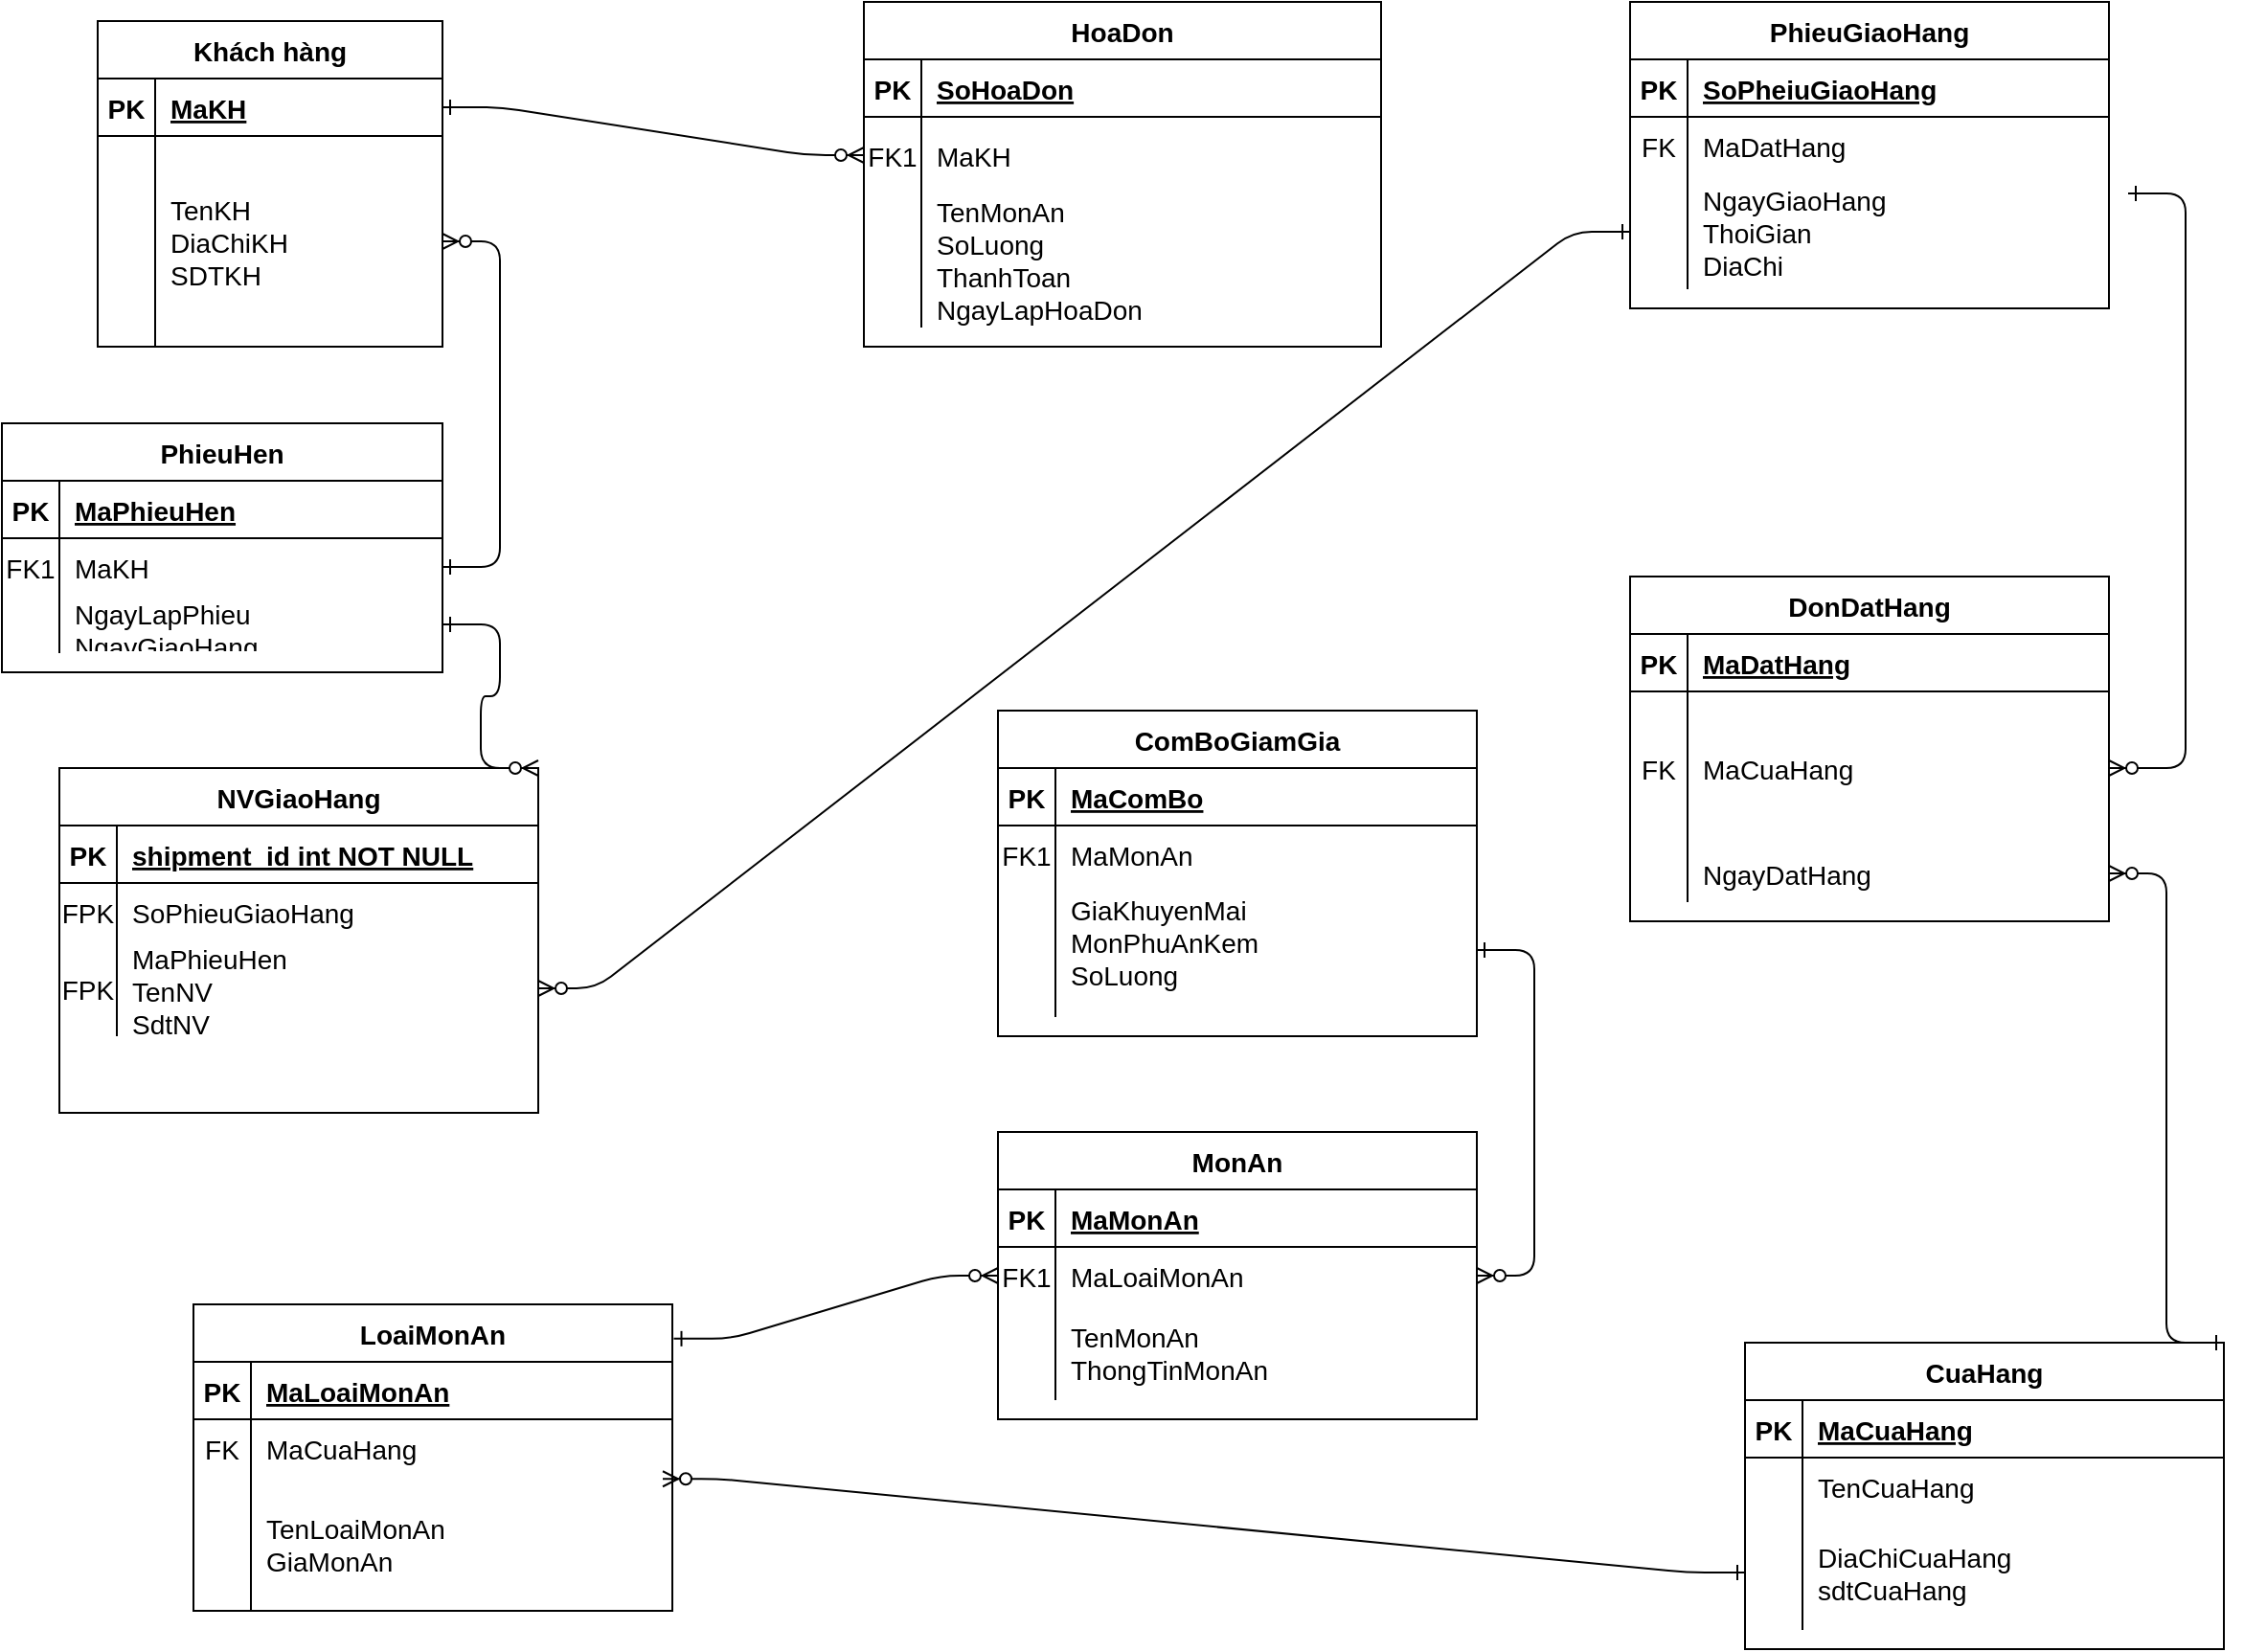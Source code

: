 <mxfile version="13.9.9" type="device"><diagram id="R2lEEEUBdFMjLlhIrx00" name="Page-1"><mxGraphModel dx="2557" dy="2087" grid="1" gridSize="10" guides="1" tooltips="1" connect="1" arrows="1" fold="1" page="1" pageScale="1" pageWidth="850" pageHeight="1100" math="0" shadow="0" extFonts="Permanent Marker^https://fonts.googleapis.com/css?family=Permanent+Marker"><root><mxCell id="0"/><mxCell id="1" parent="0"/><mxCell id="C-vyLk0tnHw3VtMMgP7b-1" value="" style="edgeStyle=entityRelationEdgeStyle;endArrow=ERzeroToMany;startArrow=ERone;endFill=1;startFill=0;fontSize=14;" parent="1" source="C-vyLk0tnHw3VtMMgP7b-24" target="C-vyLk0tnHw3VtMMgP7b-6" edge="1"><mxGeometry width="100" height="100" relative="1" as="geometry"><mxPoint x="340" y="720" as="sourcePoint"/><mxPoint x="440" y="620" as="targetPoint"/></mxGeometry></mxCell><mxCell id="C-vyLk0tnHw3VtMMgP7b-12" value="" style="edgeStyle=entityRelationEdgeStyle;endArrow=ERzeroToMany;startArrow=ERone;endFill=1;startFill=0;fontSize=14;entryX=1;entryY=0.5;entryDx=0;entryDy=0;exitX=1;exitY=0.5;exitDx=0;exitDy=0;" parent="1" source="C-vyLk0tnHw3VtMMgP7b-20" target="t-BfL-UCWtbp8SiLBZXa-65" edge="1"><mxGeometry width="100" height="100" relative="1" as="geometry"><mxPoint x="650" y="305" as="sourcePoint"/><mxPoint x="460" y="205" as="targetPoint"/></mxGeometry></mxCell><mxCell id="C-vyLk0tnHw3VtMMgP7b-2" value="HoaDon" style="shape=table;startSize=30;container=1;collapsible=1;childLayout=tableLayout;fixedRows=1;rowLines=0;fontStyle=1;align=center;resizeLast=1;fontSize=14;" parent="1" vertex="1"><mxGeometry x="330" y="-30" width="270" height="180" as="geometry"/></mxCell><mxCell id="C-vyLk0tnHw3VtMMgP7b-3" value="" style="shape=partialRectangle;collapsible=0;dropTarget=0;pointerEvents=0;fillColor=none;points=[[0,0.5],[1,0.5]];portConstraint=eastwest;top=0;left=0;right=0;bottom=1;fontSize=14;" parent="C-vyLk0tnHw3VtMMgP7b-2" vertex="1"><mxGeometry y="30" width="270" height="30" as="geometry"/></mxCell><mxCell id="C-vyLk0tnHw3VtMMgP7b-4" value="PK" style="shape=partialRectangle;overflow=hidden;connectable=0;fillColor=none;top=0;left=0;bottom=0;right=0;fontStyle=1;fontSize=14;" parent="C-vyLk0tnHw3VtMMgP7b-3" vertex="1"><mxGeometry width="30" height="30" as="geometry"/></mxCell><mxCell id="C-vyLk0tnHw3VtMMgP7b-5" value="SoHoaDon" style="shape=partialRectangle;overflow=hidden;connectable=0;fillColor=none;top=0;left=0;bottom=0;right=0;align=left;spacingLeft=6;fontStyle=5;fontSize=14;" parent="C-vyLk0tnHw3VtMMgP7b-3" vertex="1"><mxGeometry x="30" width="240" height="30" as="geometry"/></mxCell><mxCell id="C-vyLk0tnHw3VtMMgP7b-6" value="" style="shape=partialRectangle;collapsible=0;dropTarget=0;pointerEvents=0;fillColor=none;points=[[0,0.5],[1,0.5]];portConstraint=eastwest;top=0;left=0;right=0;bottom=0;fontSize=14;" parent="C-vyLk0tnHw3VtMMgP7b-2" vertex="1"><mxGeometry y="60" width="270" height="40" as="geometry"/></mxCell><mxCell id="C-vyLk0tnHw3VtMMgP7b-7" value="FK1" style="shape=partialRectangle;overflow=hidden;connectable=0;fillColor=none;top=0;left=0;bottom=0;right=0;fontSize=14;" parent="C-vyLk0tnHw3VtMMgP7b-6" vertex="1"><mxGeometry width="30" height="40" as="geometry"/></mxCell><mxCell id="C-vyLk0tnHw3VtMMgP7b-8" value="MaKH" style="shape=partialRectangle;overflow=hidden;connectable=0;fillColor=none;top=0;left=0;bottom=0;right=0;align=left;spacingLeft=6;fontSize=14;" parent="C-vyLk0tnHw3VtMMgP7b-6" vertex="1"><mxGeometry x="30" width="240" height="40" as="geometry"/></mxCell><mxCell id="C-vyLk0tnHw3VtMMgP7b-9" value="" style="shape=partialRectangle;collapsible=0;dropTarget=0;pointerEvents=0;fillColor=none;points=[[0,0.5],[1,0.5]];portConstraint=eastwest;top=0;left=0;right=0;bottom=0;fontSize=14;" parent="C-vyLk0tnHw3VtMMgP7b-2" vertex="1"><mxGeometry y="100" width="270" height="70" as="geometry"/></mxCell><mxCell id="C-vyLk0tnHw3VtMMgP7b-10" value="" style="shape=partialRectangle;overflow=hidden;connectable=0;fillColor=none;top=0;left=0;bottom=0;right=0;fontSize=14;" parent="C-vyLk0tnHw3VtMMgP7b-9" vertex="1"><mxGeometry width="30" height="70" as="geometry"/></mxCell><mxCell id="C-vyLk0tnHw3VtMMgP7b-11" value="TenMonAn&#10;SoLuong&#10;ThanhToan&#10;NgayLapHoaDon&#10;" style="shape=partialRectangle;overflow=hidden;connectable=0;fillColor=none;top=0;left=0;bottom=0;right=0;align=left;spacingLeft=6;fontSize=14;" parent="C-vyLk0tnHw3VtMMgP7b-9" vertex="1"><mxGeometry x="30" width="240" height="70" as="geometry"/></mxCell><mxCell id="C-vyLk0tnHw3VtMMgP7b-13" value="ComBoGiamGia" style="shape=table;startSize=30;container=1;collapsible=1;childLayout=tableLayout;fixedRows=1;rowLines=0;fontStyle=1;align=center;resizeLast=1;fontSize=14;" parent="1" vertex="1"><mxGeometry x="400" y="340" width="250" height="170" as="geometry"/></mxCell><mxCell id="C-vyLk0tnHw3VtMMgP7b-14" value="" style="shape=partialRectangle;collapsible=0;dropTarget=0;pointerEvents=0;fillColor=none;points=[[0,0.5],[1,0.5]];portConstraint=eastwest;top=0;left=0;right=0;bottom=1;fontSize=14;" parent="C-vyLk0tnHw3VtMMgP7b-13" vertex="1"><mxGeometry y="30" width="250" height="30" as="geometry"/></mxCell><mxCell id="C-vyLk0tnHw3VtMMgP7b-15" value="PK" style="shape=partialRectangle;overflow=hidden;connectable=0;fillColor=none;top=0;left=0;bottom=0;right=0;fontStyle=1;fontSize=14;" parent="C-vyLk0tnHw3VtMMgP7b-14" vertex="1"><mxGeometry width="30" height="30" as="geometry"/></mxCell><mxCell id="C-vyLk0tnHw3VtMMgP7b-16" value="MaComBo" style="shape=partialRectangle;overflow=hidden;connectable=0;fillColor=none;top=0;left=0;bottom=0;right=0;align=left;spacingLeft=6;fontStyle=5;fontSize=14;" parent="C-vyLk0tnHw3VtMMgP7b-14" vertex="1"><mxGeometry x="30" width="220" height="30" as="geometry"/></mxCell><mxCell id="C-vyLk0tnHw3VtMMgP7b-17" value="" style="shape=partialRectangle;collapsible=0;dropTarget=0;pointerEvents=0;fillColor=none;points=[[0,0.5],[1,0.5]];portConstraint=eastwest;top=0;left=0;right=0;bottom=0;fontSize=14;" parent="C-vyLk0tnHw3VtMMgP7b-13" vertex="1"><mxGeometry y="60" width="250" height="30" as="geometry"/></mxCell><mxCell id="C-vyLk0tnHw3VtMMgP7b-18" value="FK1" style="shape=partialRectangle;overflow=hidden;connectable=0;fillColor=none;top=0;left=0;bottom=0;right=0;fontSize=14;" parent="C-vyLk0tnHw3VtMMgP7b-17" vertex="1"><mxGeometry width="30" height="30" as="geometry"/></mxCell><mxCell id="C-vyLk0tnHw3VtMMgP7b-19" value="MaMonAn" style="shape=partialRectangle;overflow=hidden;connectable=0;fillColor=none;top=0;left=0;bottom=0;right=0;align=left;spacingLeft=6;fontSize=14;" parent="C-vyLk0tnHw3VtMMgP7b-17" vertex="1"><mxGeometry x="30" width="220" height="30" as="geometry"/></mxCell><mxCell id="C-vyLk0tnHw3VtMMgP7b-20" value="" style="shape=partialRectangle;collapsible=0;dropTarget=0;pointerEvents=0;fillColor=none;points=[[0,0.5],[1,0.5]];portConstraint=eastwest;top=0;left=0;right=0;bottom=0;fontSize=14;" parent="C-vyLk0tnHw3VtMMgP7b-13" vertex="1"><mxGeometry y="90" width="250" height="70" as="geometry"/></mxCell><mxCell id="C-vyLk0tnHw3VtMMgP7b-21" value="" style="shape=partialRectangle;overflow=hidden;connectable=0;fillColor=none;top=0;left=0;bottom=0;right=0;fontSize=14;" parent="C-vyLk0tnHw3VtMMgP7b-20" vertex="1"><mxGeometry width="30" height="70" as="geometry"/></mxCell><mxCell id="C-vyLk0tnHw3VtMMgP7b-22" value="GiaKhuyenMai&#10;MonPhuAnKem&#10;SoLuong" style="shape=partialRectangle;overflow=hidden;connectable=0;fillColor=none;top=0;left=0;bottom=0;right=0;align=left;spacingLeft=6;fontSize=14;spacingTop=-9;" parent="C-vyLk0tnHw3VtMMgP7b-20" vertex="1"><mxGeometry x="30" width="220" height="70" as="geometry"/></mxCell><mxCell id="C-vyLk0tnHw3VtMMgP7b-23" value="Khách hàng" style="shape=table;startSize=30;container=1;collapsible=1;childLayout=tableLayout;fixedRows=1;rowLines=0;fontStyle=1;align=center;resizeLast=1;fontSize=14;" parent="1" vertex="1"><mxGeometry x="-70" y="-20" width="180" height="170" as="geometry"/></mxCell><mxCell id="C-vyLk0tnHw3VtMMgP7b-24" value="" style="shape=partialRectangle;collapsible=0;dropTarget=0;pointerEvents=0;fillColor=none;points=[[0,0.5],[1,0.5]];portConstraint=eastwest;top=0;left=0;right=0;bottom=1;fontSize=14;" parent="C-vyLk0tnHw3VtMMgP7b-23" vertex="1"><mxGeometry y="30" width="180" height="30" as="geometry"/></mxCell><mxCell id="C-vyLk0tnHw3VtMMgP7b-25" value="PK" style="shape=partialRectangle;overflow=hidden;connectable=0;fillColor=none;top=0;left=0;bottom=0;right=0;fontStyle=1;fontSize=14;" parent="C-vyLk0tnHw3VtMMgP7b-24" vertex="1"><mxGeometry width="30" height="30" as="geometry"/></mxCell><mxCell id="C-vyLk0tnHw3VtMMgP7b-26" value="MaKH" style="shape=partialRectangle;overflow=hidden;connectable=0;fillColor=none;top=0;left=0;bottom=0;right=0;align=left;spacingLeft=6;fontStyle=5;fontSize=14;" parent="C-vyLk0tnHw3VtMMgP7b-24" vertex="1"><mxGeometry x="30" width="150" height="30" as="geometry"/></mxCell><mxCell id="C-vyLk0tnHw3VtMMgP7b-27" value="" style="shape=partialRectangle;collapsible=0;dropTarget=0;pointerEvents=0;fillColor=none;points=[[0,0.5],[1,0.5]];portConstraint=eastwest;top=0;left=0;right=0;bottom=0;fontSize=14;" parent="C-vyLk0tnHw3VtMMgP7b-23" vertex="1"><mxGeometry y="60" width="180" height="110" as="geometry"/></mxCell><mxCell id="C-vyLk0tnHw3VtMMgP7b-28" value="" style="shape=partialRectangle;overflow=hidden;connectable=0;fillColor=none;top=0;left=0;bottom=0;right=0;fontSize=14;" parent="C-vyLk0tnHw3VtMMgP7b-27" vertex="1"><mxGeometry width="30" height="110" as="geometry"/></mxCell><mxCell id="C-vyLk0tnHw3VtMMgP7b-29" value="TenKH&#10;DiaChiKH&#10;SDTKH" style="shape=partialRectangle;overflow=hidden;connectable=0;fillColor=none;top=0;left=0;bottom=0;right=0;align=left;spacingLeft=6;fontSize=14;" parent="C-vyLk0tnHw3VtMMgP7b-27" vertex="1"><mxGeometry x="30" width="150" height="110" as="geometry"/></mxCell><mxCell id="t-BfL-UCWtbp8SiLBZXa-1" value="NVGiaoHang" style="shape=table;startSize=30;container=1;collapsible=1;childLayout=tableLayout;fixedRows=1;rowLines=0;fontStyle=1;align=center;resizeLast=1;fontSize=14;" vertex="1" parent="1"><mxGeometry x="-90" y="370" width="250" height="180" as="geometry"/></mxCell><mxCell id="t-BfL-UCWtbp8SiLBZXa-2" value="" style="shape=partialRectangle;collapsible=0;dropTarget=0;pointerEvents=0;fillColor=none;points=[[0,0.5],[1,0.5]];portConstraint=eastwest;top=0;left=0;right=0;bottom=1;fontSize=14;" vertex="1" parent="t-BfL-UCWtbp8SiLBZXa-1"><mxGeometry y="30" width="250" height="30" as="geometry"/></mxCell><mxCell id="t-BfL-UCWtbp8SiLBZXa-3" value="PK" style="shape=partialRectangle;overflow=hidden;connectable=0;fillColor=none;top=0;left=0;bottom=0;right=0;fontStyle=1;fontSize=14;" vertex="1" parent="t-BfL-UCWtbp8SiLBZXa-2"><mxGeometry width="30" height="30" as="geometry"/></mxCell><mxCell id="t-BfL-UCWtbp8SiLBZXa-4" value="shipment_id int NOT NULL " style="shape=partialRectangle;overflow=hidden;connectable=0;fillColor=none;top=0;left=0;bottom=0;right=0;align=left;spacingLeft=6;fontStyle=5;fontSize=14;" vertex="1" parent="t-BfL-UCWtbp8SiLBZXa-2"><mxGeometry x="30" width="220" height="30" as="geometry"/></mxCell><mxCell id="t-BfL-UCWtbp8SiLBZXa-5" value="" style="shape=partialRectangle;collapsible=0;dropTarget=0;pointerEvents=0;fillColor=none;points=[[0,0.5],[1,0.5]];portConstraint=eastwest;top=0;left=0;right=0;bottom=0;fontSize=14;" vertex="1" parent="t-BfL-UCWtbp8SiLBZXa-1"><mxGeometry y="60" width="250" height="30" as="geometry"/></mxCell><mxCell id="t-BfL-UCWtbp8SiLBZXa-6" value="FPK" style="shape=partialRectangle;overflow=hidden;connectable=0;fillColor=none;top=0;left=0;bottom=0;right=0;fontSize=14;" vertex="1" parent="t-BfL-UCWtbp8SiLBZXa-5"><mxGeometry width="30" height="30" as="geometry"/></mxCell><mxCell id="t-BfL-UCWtbp8SiLBZXa-7" value="SoPhieuGiaoHang" style="shape=partialRectangle;overflow=hidden;connectable=0;fillColor=none;top=0;left=0;bottom=0;right=0;align=left;spacingLeft=6;fontSize=14;" vertex="1" parent="t-BfL-UCWtbp8SiLBZXa-5"><mxGeometry x="30" width="220" height="30" as="geometry"/></mxCell><mxCell id="t-BfL-UCWtbp8SiLBZXa-8" value="" style="shape=partialRectangle;collapsible=0;dropTarget=0;pointerEvents=0;fillColor=none;points=[[0,0.5],[1,0.5]];portConstraint=eastwest;top=0;left=0;right=0;bottom=0;fontSize=14;" vertex="1" parent="t-BfL-UCWtbp8SiLBZXa-1"><mxGeometry y="90" width="250" height="50" as="geometry"/></mxCell><mxCell id="t-BfL-UCWtbp8SiLBZXa-9" value="FPK" style="shape=partialRectangle;overflow=hidden;connectable=0;fillColor=none;top=0;left=0;bottom=0;right=0;fontSize=14;" vertex="1" parent="t-BfL-UCWtbp8SiLBZXa-8"><mxGeometry width="30" height="50" as="geometry"/></mxCell><mxCell id="t-BfL-UCWtbp8SiLBZXa-10" value="MaPhieuHen&#10;TenNV&#10;SdtNV" style="shape=partialRectangle;overflow=hidden;connectable=0;fillColor=none;top=0;left=0;bottom=0;right=0;align=left;spacingLeft=6;fontSize=14;" vertex="1" parent="t-BfL-UCWtbp8SiLBZXa-8"><mxGeometry x="30" width="220" height="50" as="geometry"/></mxCell><mxCell id="t-BfL-UCWtbp8SiLBZXa-11" value="CuaHang" style="shape=table;startSize=30;container=1;collapsible=1;childLayout=tableLayout;fixedRows=1;rowLines=0;fontStyle=1;align=center;resizeLast=1;fontSize=14;" vertex="1" parent="1"><mxGeometry x="790" y="670" width="250" height="160" as="geometry"/></mxCell><mxCell id="t-BfL-UCWtbp8SiLBZXa-12" value="" style="shape=partialRectangle;collapsible=0;dropTarget=0;pointerEvents=0;fillColor=none;points=[[0,0.5],[1,0.5]];portConstraint=eastwest;top=0;left=0;right=0;bottom=1;fontSize=14;" vertex="1" parent="t-BfL-UCWtbp8SiLBZXa-11"><mxGeometry y="30" width="250" height="30" as="geometry"/></mxCell><mxCell id="t-BfL-UCWtbp8SiLBZXa-13" value="PK" style="shape=partialRectangle;overflow=hidden;connectable=0;fillColor=none;top=0;left=0;bottom=0;right=0;fontStyle=1;fontSize=14;" vertex="1" parent="t-BfL-UCWtbp8SiLBZXa-12"><mxGeometry width="30" height="30" as="geometry"/></mxCell><mxCell id="t-BfL-UCWtbp8SiLBZXa-14" value="MaCuaHang" style="shape=partialRectangle;overflow=hidden;connectable=0;fillColor=none;top=0;left=0;bottom=0;right=0;align=left;spacingLeft=6;fontStyle=5;fontSize=14;" vertex="1" parent="t-BfL-UCWtbp8SiLBZXa-12"><mxGeometry x="30" width="220" height="30" as="geometry"/></mxCell><mxCell id="t-BfL-UCWtbp8SiLBZXa-15" value="" style="shape=partialRectangle;collapsible=0;dropTarget=0;pointerEvents=0;fillColor=none;points=[[0,0.5],[1,0.5]];portConstraint=eastwest;top=0;left=0;right=0;bottom=0;fontSize=14;" vertex="1" parent="t-BfL-UCWtbp8SiLBZXa-11"><mxGeometry y="60" width="250" height="30" as="geometry"/></mxCell><mxCell id="t-BfL-UCWtbp8SiLBZXa-16" value="" style="shape=partialRectangle;overflow=hidden;connectable=0;fillColor=none;top=0;left=0;bottom=0;right=0;fontSize=14;" vertex="1" parent="t-BfL-UCWtbp8SiLBZXa-15"><mxGeometry width="30" height="30" as="geometry"/></mxCell><mxCell id="t-BfL-UCWtbp8SiLBZXa-17" value="TenCuaHang" style="shape=partialRectangle;overflow=hidden;connectable=0;fillColor=none;top=0;left=0;bottom=0;right=0;align=left;spacingLeft=6;fontSize=14;" vertex="1" parent="t-BfL-UCWtbp8SiLBZXa-15"><mxGeometry x="30" width="220" height="30" as="geometry"/></mxCell><mxCell id="t-BfL-UCWtbp8SiLBZXa-18" value="" style="shape=partialRectangle;collapsible=0;dropTarget=0;pointerEvents=0;fillColor=none;points=[[0,0.5],[1,0.5]];portConstraint=eastwest;top=0;left=0;right=0;bottom=0;fontSize=14;" vertex="1" parent="t-BfL-UCWtbp8SiLBZXa-11"><mxGeometry y="90" width="250" height="60" as="geometry"/></mxCell><mxCell id="t-BfL-UCWtbp8SiLBZXa-19" value="" style="shape=partialRectangle;overflow=hidden;connectable=0;fillColor=none;top=0;left=0;bottom=0;right=0;fontSize=14;" vertex="1" parent="t-BfL-UCWtbp8SiLBZXa-18"><mxGeometry width="30" height="60" as="geometry"/></mxCell><mxCell id="t-BfL-UCWtbp8SiLBZXa-20" value="DiaChiCuaHang&#10;sdtCuaHang" style="shape=partialRectangle;overflow=hidden;connectable=0;fillColor=none;top=0;left=0;bottom=0;right=0;align=left;spacingLeft=6;fontSize=14;" vertex="1" parent="t-BfL-UCWtbp8SiLBZXa-18"><mxGeometry x="30" width="220" height="60" as="geometry"/></mxCell><mxCell id="t-BfL-UCWtbp8SiLBZXa-41" value="DonDatHang" style="shape=table;startSize=30;container=1;collapsible=1;childLayout=tableLayout;fixedRows=1;rowLines=0;fontStyle=1;align=center;resizeLast=1;fontSize=14;" vertex="1" parent="1"><mxGeometry x="730" y="270" width="250" height="180.0" as="geometry"/></mxCell><mxCell id="t-BfL-UCWtbp8SiLBZXa-42" value="" style="shape=partialRectangle;collapsible=0;dropTarget=0;pointerEvents=0;fillColor=none;points=[[0,0.5],[1,0.5]];portConstraint=eastwest;top=0;left=0;right=0;bottom=1;fontSize=14;" vertex="1" parent="t-BfL-UCWtbp8SiLBZXa-41"><mxGeometry y="30" width="250" height="30" as="geometry"/></mxCell><mxCell id="t-BfL-UCWtbp8SiLBZXa-43" value="PK" style="shape=partialRectangle;overflow=hidden;connectable=0;fillColor=none;top=0;left=0;bottom=0;right=0;fontStyle=1;fontSize=14;" vertex="1" parent="t-BfL-UCWtbp8SiLBZXa-42"><mxGeometry width="30" height="30" as="geometry"/></mxCell><mxCell id="t-BfL-UCWtbp8SiLBZXa-44" value="MaDatHang" style="shape=partialRectangle;overflow=hidden;connectable=0;fillColor=none;top=0;left=0;bottom=0;right=0;align=left;spacingLeft=6;fontStyle=5;fontSize=14;" vertex="1" parent="t-BfL-UCWtbp8SiLBZXa-42"><mxGeometry x="30" width="220" height="30" as="geometry"/></mxCell><mxCell id="t-BfL-UCWtbp8SiLBZXa-45" value="" style="shape=partialRectangle;collapsible=0;dropTarget=0;pointerEvents=0;fillColor=none;points=[[0,0.5],[1,0.5]];portConstraint=eastwest;top=0;left=0;right=0;bottom=0;fontSize=14;" vertex="1" parent="t-BfL-UCWtbp8SiLBZXa-41"><mxGeometry y="60" width="250" height="80" as="geometry"/></mxCell><mxCell id="t-BfL-UCWtbp8SiLBZXa-46" value="FK" style="shape=partialRectangle;overflow=hidden;connectable=0;fillColor=none;top=0;left=0;bottom=0;right=0;fontSize=14;" vertex="1" parent="t-BfL-UCWtbp8SiLBZXa-45"><mxGeometry width="30" height="80" as="geometry"/></mxCell><mxCell id="t-BfL-UCWtbp8SiLBZXa-47" value="MaCuaHang" style="shape=partialRectangle;overflow=hidden;connectable=0;fillColor=none;top=0;left=0;bottom=0;right=0;align=left;spacingLeft=6;fontSize=14;" vertex="1" parent="t-BfL-UCWtbp8SiLBZXa-45"><mxGeometry x="30" width="220" height="80" as="geometry"/></mxCell><mxCell id="t-BfL-UCWtbp8SiLBZXa-48" value="" style="shape=partialRectangle;collapsible=0;dropTarget=0;pointerEvents=0;fillColor=none;points=[[0,0.5],[1,0.5]];portConstraint=eastwest;top=0;left=0;right=0;bottom=0;fontSize=14;" vertex="1" parent="t-BfL-UCWtbp8SiLBZXa-41"><mxGeometry y="140" width="250" height="30" as="geometry"/></mxCell><mxCell id="t-BfL-UCWtbp8SiLBZXa-49" value="" style="shape=partialRectangle;overflow=hidden;connectable=0;fillColor=none;top=0;left=0;bottom=0;right=0;fontSize=14;" vertex="1" parent="t-BfL-UCWtbp8SiLBZXa-48"><mxGeometry width="30" height="30" as="geometry"/></mxCell><mxCell id="t-BfL-UCWtbp8SiLBZXa-50" value="NgayDatHang" style="shape=partialRectangle;overflow=hidden;connectable=0;fillColor=none;top=0;left=0;bottom=0;right=0;align=left;spacingLeft=6;fontSize=14;" vertex="1" parent="t-BfL-UCWtbp8SiLBZXa-48"><mxGeometry x="30" width="220" height="30" as="geometry"/></mxCell><mxCell id="t-BfL-UCWtbp8SiLBZXa-61" value="MonAn" style="shape=table;startSize=30;container=1;collapsible=1;childLayout=tableLayout;fixedRows=1;rowLines=0;fontStyle=1;align=center;resizeLast=1;fontSize=14;" vertex="1" parent="1"><mxGeometry x="400" y="560" width="250" height="150" as="geometry"/></mxCell><mxCell id="t-BfL-UCWtbp8SiLBZXa-62" value="" style="shape=partialRectangle;collapsible=0;dropTarget=0;pointerEvents=0;fillColor=none;points=[[0,0.5],[1,0.5]];portConstraint=eastwest;top=0;left=0;right=0;bottom=1;fontSize=14;" vertex="1" parent="t-BfL-UCWtbp8SiLBZXa-61"><mxGeometry y="30" width="250" height="30" as="geometry"/></mxCell><mxCell id="t-BfL-UCWtbp8SiLBZXa-63" value="PK" style="shape=partialRectangle;overflow=hidden;connectable=0;fillColor=none;top=0;left=0;bottom=0;right=0;fontStyle=1;fontSize=14;" vertex="1" parent="t-BfL-UCWtbp8SiLBZXa-62"><mxGeometry width="30" height="30" as="geometry"/></mxCell><mxCell id="t-BfL-UCWtbp8SiLBZXa-64" value="MaMonAn" style="shape=partialRectangle;overflow=hidden;connectable=0;fillColor=none;top=0;left=0;bottom=0;right=0;align=left;spacingLeft=6;fontStyle=5;fontSize=14;" vertex="1" parent="t-BfL-UCWtbp8SiLBZXa-62"><mxGeometry x="30" width="220" height="30" as="geometry"/></mxCell><mxCell id="t-BfL-UCWtbp8SiLBZXa-65" value="" style="shape=partialRectangle;collapsible=0;dropTarget=0;pointerEvents=0;fillColor=none;points=[[0,0.5],[1,0.5]];portConstraint=eastwest;top=0;left=0;right=0;bottom=0;fontSize=14;" vertex="1" parent="t-BfL-UCWtbp8SiLBZXa-61"><mxGeometry y="60" width="250" height="30" as="geometry"/></mxCell><mxCell id="t-BfL-UCWtbp8SiLBZXa-66" value="FK1" style="shape=partialRectangle;overflow=hidden;connectable=0;fillColor=none;top=0;left=0;bottom=0;right=0;fontSize=14;" vertex="1" parent="t-BfL-UCWtbp8SiLBZXa-65"><mxGeometry width="30" height="30" as="geometry"/></mxCell><mxCell id="t-BfL-UCWtbp8SiLBZXa-67" value="MaLoaiMonAn" style="shape=partialRectangle;overflow=hidden;connectable=0;fillColor=none;top=0;left=0;bottom=0;right=0;align=left;spacingLeft=6;fontSize=14;" vertex="1" parent="t-BfL-UCWtbp8SiLBZXa-65"><mxGeometry x="30" width="220" height="30" as="geometry"/></mxCell><mxCell id="t-BfL-UCWtbp8SiLBZXa-68" value="" style="shape=partialRectangle;collapsible=0;dropTarget=0;pointerEvents=0;fillColor=none;points=[[0,0.5],[1,0.5]];portConstraint=eastwest;top=0;left=0;right=0;bottom=0;fontSize=14;" vertex="1" parent="t-BfL-UCWtbp8SiLBZXa-61"><mxGeometry y="90" width="250" height="50" as="geometry"/></mxCell><mxCell id="t-BfL-UCWtbp8SiLBZXa-69" value="" style="shape=partialRectangle;overflow=hidden;connectable=0;fillColor=none;top=0;left=0;bottom=0;right=0;fontSize=14;" vertex="1" parent="t-BfL-UCWtbp8SiLBZXa-68"><mxGeometry width="30" height="50" as="geometry"/></mxCell><mxCell id="t-BfL-UCWtbp8SiLBZXa-70" value="TenMonAn&#10;ThongTinMonAn" style="shape=partialRectangle;overflow=hidden;connectable=0;fillColor=none;top=0;left=0;bottom=0;right=0;align=left;spacingLeft=6;fontSize=14;" vertex="1" parent="t-BfL-UCWtbp8SiLBZXa-68"><mxGeometry x="30" width="220" height="50" as="geometry"/></mxCell><mxCell id="t-BfL-UCWtbp8SiLBZXa-71" value="PhieuGiaoHang" style="shape=table;startSize=30;container=1;collapsible=1;childLayout=tableLayout;fixedRows=1;rowLines=0;fontStyle=1;align=center;resizeLast=1;fontSize=14;" vertex="1" parent="1"><mxGeometry x="730" y="-30" width="250" height="160" as="geometry"/></mxCell><mxCell id="t-BfL-UCWtbp8SiLBZXa-72" value="" style="shape=partialRectangle;collapsible=0;dropTarget=0;pointerEvents=0;fillColor=none;points=[[0,0.5],[1,0.5]];portConstraint=eastwest;top=0;left=0;right=0;bottom=1;fontSize=14;" vertex="1" parent="t-BfL-UCWtbp8SiLBZXa-71"><mxGeometry y="30" width="250" height="30" as="geometry"/></mxCell><mxCell id="t-BfL-UCWtbp8SiLBZXa-73" value="PK" style="shape=partialRectangle;overflow=hidden;connectable=0;fillColor=none;top=0;left=0;bottom=0;right=0;fontStyle=1;fontSize=14;" vertex="1" parent="t-BfL-UCWtbp8SiLBZXa-72"><mxGeometry width="30" height="30" as="geometry"/></mxCell><mxCell id="t-BfL-UCWtbp8SiLBZXa-74" value="SoPheiuGiaoHang" style="shape=partialRectangle;overflow=hidden;connectable=0;fillColor=none;top=0;left=0;bottom=0;right=0;align=left;spacingLeft=6;fontStyle=5;fontSize=14;" vertex="1" parent="t-BfL-UCWtbp8SiLBZXa-72"><mxGeometry x="30" width="220" height="30" as="geometry"/></mxCell><mxCell id="t-BfL-UCWtbp8SiLBZXa-75" value="" style="shape=partialRectangle;collapsible=0;dropTarget=0;pointerEvents=0;fillColor=none;points=[[0,0.5],[1,0.5]];portConstraint=eastwest;top=0;left=0;right=0;bottom=0;fontSize=14;" vertex="1" parent="t-BfL-UCWtbp8SiLBZXa-71"><mxGeometry y="60" width="250" height="30" as="geometry"/></mxCell><mxCell id="t-BfL-UCWtbp8SiLBZXa-76" value="FK" style="shape=partialRectangle;overflow=hidden;connectable=0;fillColor=none;top=0;left=0;bottom=0;right=0;fontSize=14;" vertex="1" parent="t-BfL-UCWtbp8SiLBZXa-75"><mxGeometry width="30" height="30" as="geometry"/></mxCell><mxCell id="t-BfL-UCWtbp8SiLBZXa-77" value="MaDatHang" style="shape=partialRectangle;overflow=hidden;connectable=0;fillColor=none;top=0;left=0;bottom=0;right=0;align=left;spacingLeft=6;fontSize=14;" vertex="1" parent="t-BfL-UCWtbp8SiLBZXa-75"><mxGeometry x="30" width="220" height="30" as="geometry"/></mxCell><mxCell id="t-BfL-UCWtbp8SiLBZXa-78" value="" style="shape=partialRectangle;collapsible=0;dropTarget=0;pointerEvents=0;fillColor=none;points=[[0,0.5],[1,0.5]];portConstraint=eastwest;top=0;left=0;right=0;bottom=0;fontSize=14;" vertex="1" parent="t-BfL-UCWtbp8SiLBZXa-71"><mxGeometry y="90" width="250" height="60" as="geometry"/></mxCell><mxCell id="t-BfL-UCWtbp8SiLBZXa-79" value="" style="shape=partialRectangle;overflow=hidden;connectable=0;fillColor=none;top=0;left=0;bottom=0;right=0;fontSize=14;" vertex="1" parent="t-BfL-UCWtbp8SiLBZXa-78"><mxGeometry width="30" height="60" as="geometry"/></mxCell><mxCell id="t-BfL-UCWtbp8SiLBZXa-80" value="NgayGiaoHang&#10;ThoiGian&#10;DiaChi" style="shape=partialRectangle;overflow=hidden;connectable=0;fillColor=none;top=0;left=0;bottom=0;right=0;align=left;spacingLeft=6;fontSize=14;" vertex="1" parent="t-BfL-UCWtbp8SiLBZXa-78"><mxGeometry x="30" width="220" height="60" as="geometry"/></mxCell><mxCell id="t-BfL-UCWtbp8SiLBZXa-81" value="PhieuHen" style="shape=table;startSize=30;container=1;collapsible=1;childLayout=tableLayout;fixedRows=1;rowLines=0;fontStyle=1;align=center;resizeLast=1;fontSize=14;" vertex="1" parent="1"><mxGeometry x="-120" y="190" width="230" height="130" as="geometry"/></mxCell><mxCell id="t-BfL-UCWtbp8SiLBZXa-82" value="" style="shape=partialRectangle;collapsible=0;dropTarget=0;pointerEvents=0;fillColor=none;points=[[0,0.5],[1,0.5]];portConstraint=eastwest;top=0;left=0;right=0;bottom=1;fontSize=14;" vertex="1" parent="t-BfL-UCWtbp8SiLBZXa-81"><mxGeometry y="30" width="230" height="30" as="geometry"/></mxCell><mxCell id="t-BfL-UCWtbp8SiLBZXa-83" value="PK" style="shape=partialRectangle;overflow=hidden;connectable=0;fillColor=none;top=0;left=0;bottom=0;right=0;fontStyle=1;fontSize=14;" vertex="1" parent="t-BfL-UCWtbp8SiLBZXa-82"><mxGeometry width="30" height="30" as="geometry"/></mxCell><mxCell id="t-BfL-UCWtbp8SiLBZXa-84" value="MaPhieuHen" style="shape=partialRectangle;overflow=hidden;connectable=0;fillColor=none;top=0;left=0;bottom=0;right=0;align=left;spacingLeft=6;fontStyle=5;fontSize=14;" vertex="1" parent="t-BfL-UCWtbp8SiLBZXa-82"><mxGeometry x="30" width="200" height="30" as="geometry"/></mxCell><mxCell id="t-BfL-UCWtbp8SiLBZXa-85" value="" style="shape=partialRectangle;collapsible=0;dropTarget=0;pointerEvents=0;fillColor=none;points=[[0,0.5],[1,0.5]];portConstraint=eastwest;top=0;left=0;right=0;bottom=0;fontSize=14;" vertex="1" parent="t-BfL-UCWtbp8SiLBZXa-81"><mxGeometry y="60" width="230" height="30" as="geometry"/></mxCell><mxCell id="t-BfL-UCWtbp8SiLBZXa-86" value="FK1" style="shape=partialRectangle;overflow=hidden;connectable=0;fillColor=none;top=0;left=0;bottom=0;right=0;fontSize=14;" vertex="1" parent="t-BfL-UCWtbp8SiLBZXa-85"><mxGeometry width="30" height="30" as="geometry"/></mxCell><mxCell id="t-BfL-UCWtbp8SiLBZXa-87" value="MaKH" style="shape=partialRectangle;overflow=hidden;connectable=0;fillColor=none;top=0;left=0;bottom=0;right=0;align=left;spacingLeft=6;fontSize=14;" vertex="1" parent="t-BfL-UCWtbp8SiLBZXa-85"><mxGeometry x="30" width="200" height="30" as="geometry"/></mxCell><mxCell id="t-BfL-UCWtbp8SiLBZXa-88" value="" style="shape=partialRectangle;collapsible=0;dropTarget=0;pointerEvents=0;fillColor=none;points=[[0,0.5],[1,0.5]];portConstraint=eastwest;top=0;left=0;right=0;bottom=0;fontSize=14;" vertex="1" parent="t-BfL-UCWtbp8SiLBZXa-81"><mxGeometry y="90" width="230" height="30" as="geometry"/></mxCell><mxCell id="t-BfL-UCWtbp8SiLBZXa-89" value="" style="shape=partialRectangle;overflow=hidden;connectable=0;fillColor=none;top=0;left=0;bottom=0;right=0;fontSize=14;" vertex="1" parent="t-BfL-UCWtbp8SiLBZXa-88"><mxGeometry width="30" height="30" as="geometry"/></mxCell><mxCell id="t-BfL-UCWtbp8SiLBZXa-90" value="NgayLapPhieu&#10;NgayGiaoHang" style="shape=partialRectangle;overflow=hidden;connectable=0;fillColor=none;top=0;left=0;bottom=0;right=0;align=left;spacingLeft=6;fontSize=14;" vertex="1" parent="t-BfL-UCWtbp8SiLBZXa-88"><mxGeometry x="30" width="200" height="30" as="geometry"/></mxCell><mxCell id="t-BfL-UCWtbp8SiLBZXa-91" value="LoaiMonAn" style="shape=table;startSize=30;container=1;collapsible=1;childLayout=tableLayout;fixedRows=1;rowLines=0;fontStyle=1;align=center;resizeLast=1;fontSize=14;" vertex="1" parent="1"><mxGeometry x="-20" y="650" width="250" height="160" as="geometry"/></mxCell><mxCell id="t-BfL-UCWtbp8SiLBZXa-92" value="" style="shape=partialRectangle;collapsible=0;dropTarget=0;pointerEvents=0;fillColor=none;points=[[0,0.5],[1,0.5]];portConstraint=eastwest;top=0;left=0;right=0;bottom=1;fontSize=14;" vertex="1" parent="t-BfL-UCWtbp8SiLBZXa-91"><mxGeometry y="30" width="250" height="30" as="geometry"/></mxCell><mxCell id="t-BfL-UCWtbp8SiLBZXa-93" value="PK" style="shape=partialRectangle;overflow=hidden;connectable=0;fillColor=none;top=0;left=0;bottom=0;right=0;fontStyle=1;fontSize=14;" vertex="1" parent="t-BfL-UCWtbp8SiLBZXa-92"><mxGeometry width="30" height="30" as="geometry"/></mxCell><mxCell id="t-BfL-UCWtbp8SiLBZXa-94" value="MaLoaiMonAn" style="shape=partialRectangle;overflow=hidden;connectable=0;fillColor=none;top=0;left=0;bottom=0;right=0;align=left;spacingLeft=6;fontStyle=5;fontSize=14;" vertex="1" parent="t-BfL-UCWtbp8SiLBZXa-92"><mxGeometry x="30" width="220" height="30" as="geometry"/></mxCell><mxCell id="t-BfL-UCWtbp8SiLBZXa-95" value="" style="shape=partialRectangle;collapsible=0;dropTarget=0;pointerEvents=0;fillColor=none;points=[[0,0.5],[1,0.5]];portConstraint=eastwest;top=0;left=0;right=0;bottom=0;fontSize=14;" vertex="1" parent="t-BfL-UCWtbp8SiLBZXa-91"><mxGeometry y="60" width="250" height="30" as="geometry"/></mxCell><mxCell id="t-BfL-UCWtbp8SiLBZXa-96" value="FK" style="shape=partialRectangle;overflow=hidden;connectable=0;fillColor=none;top=0;left=0;bottom=0;right=0;fontSize=14;" vertex="1" parent="t-BfL-UCWtbp8SiLBZXa-95"><mxGeometry width="30" height="30" as="geometry"/></mxCell><mxCell id="t-BfL-UCWtbp8SiLBZXa-97" value="MaCuaHang" style="shape=partialRectangle;overflow=hidden;connectable=0;fillColor=none;top=0;left=0;bottom=0;right=0;align=left;spacingLeft=6;fontSize=14;" vertex="1" parent="t-BfL-UCWtbp8SiLBZXa-95"><mxGeometry x="30" width="220" height="30" as="geometry"/></mxCell><mxCell id="t-BfL-UCWtbp8SiLBZXa-98" value="" style="shape=partialRectangle;collapsible=0;dropTarget=0;pointerEvents=0;fillColor=none;points=[[0,0.5],[1,0.5]];portConstraint=eastwest;top=0;left=0;right=0;bottom=0;fontSize=14;" vertex="1" parent="t-BfL-UCWtbp8SiLBZXa-91"><mxGeometry y="90" width="250" height="70" as="geometry"/></mxCell><mxCell id="t-BfL-UCWtbp8SiLBZXa-99" value="" style="shape=partialRectangle;overflow=hidden;connectable=0;fillColor=none;top=0;left=0;bottom=0;right=0;fontSize=14;" vertex="1" parent="t-BfL-UCWtbp8SiLBZXa-98"><mxGeometry width="30" height="70" as="geometry"/></mxCell><mxCell id="t-BfL-UCWtbp8SiLBZXa-100" value="TenLoaiMonAn&#10;GiaMonAn" style="shape=partialRectangle;overflow=hidden;connectable=0;fillColor=none;top=0;left=0;bottom=0;right=0;align=left;spacingLeft=6;fontSize=14;" vertex="1" parent="t-BfL-UCWtbp8SiLBZXa-98"><mxGeometry x="30" width="220" height="70" as="geometry"/></mxCell><mxCell id="t-BfL-UCWtbp8SiLBZXa-102" value="" style="edgeStyle=entityRelationEdgeStyle;endArrow=ERzeroToMany;startArrow=ERone;endFill=1;startFill=0;fontSize=14;exitX=1;exitY=0.5;exitDx=0;exitDy=0;" edge="1" parent="1" source="t-BfL-UCWtbp8SiLBZXa-85" target="C-vyLk0tnHw3VtMMgP7b-27"><mxGeometry width="100" height="100" relative="1" as="geometry"><mxPoint x="140" y="250.0" as="sourcePoint"/><mxPoint x="270" y="190" as="targetPoint"/></mxGeometry></mxCell><mxCell id="t-BfL-UCWtbp8SiLBZXa-104" value="" style="edgeStyle=entityRelationEdgeStyle;endArrow=ERzeroToMany;startArrow=ERone;endFill=1;startFill=0;fontSize=14;entryX=0;entryY=0.5;entryDx=0;entryDy=0;exitX=1.003;exitY=0.112;exitDx=0;exitDy=0;exitPerimeter=0;" edge="1" parent="1" source="t-BfL-UCWtbp8SiLBZXa-91" target="t-BfL-UCWtbp8SiLBZXa-65"><mxGeometry width="100" height="100" relative="1" as="geometry"><mxPoint x="370" y="665.0" as="sourcePoint"/><mxPoint x="590" y="690.0" as="targetPoint"/></mxGeometry></mxCell><mxCell id="t-BfL-UCWtbp8SiLBZXa-105" value="" style="edgeStyle=entityRelationEdgeStyle;endArrow=ERzeroToMany;startArrow=ERone;endFill=1;startFill=0;fontSize=14;entryX=0.98;entryY=0.016;entryDx=0;entryDy=0;entryPerimeter=0;exitX=0;exitY=0.5;exitDx=0;exitDy=0;" edge="1" parent="1" source="t-BfL-UCWtbp8SiLBZXa-18" target="t-BfL-UCWtbp8SiLBZXa-98"><mxGeometry width="100" height="100" relative="1" as="geometry"><mxPoint x="560" y="690.0" as="sourcePoint"/><mxPoint x="780" y="715.0" as="targetPoint"/></mxGeometry></mxCell><mxCell id="t-BfL-UCWtbp8SiLBZXa-106" value="" style="edgeStyle=entityRelationEdgeStyle;endArrow=ERzeroToMany;startArrow=ERone;endFill=1;startFill=0;fontSize=14;entryX=1;entryY=0.5;entryDx=0;entryDy=0;exitX=1;exitY=0;exitDx=0;exitDy=0;" edge="1" parent="1" source="t-BfL-UCWtbp8SiLBZXa-11" target="t-BfL-UCWtbp8SiLBZXa-48"><mxGeometry width="100" height="100" relative="1" as="geometry"><mxPoint x="1050" y="610" as="sourcePoint"/><mxPoint x="940" y="480" as="targetPoint"/></mxGeometry></mxCell><mxCell id="t-BfL-UCWtbp8SiLBZXa-107" value="" style="edgeStyle=entityRelationEdgeStyle;endArrow=ERzeroToMany;startArrow=ERone;endFill=1;startFill=0;fontSize=14;entryX=1;entryY=0.5;entryDx=0;entryDy=0;" edge="1" parent="1" target="t-BfL-UCWtbp8SiLBZXa-45"><mxGeometry width="100" height="100" relative="1" as="geometry"><mxPoint x="990" y="70" as="sourcePoint"/><mxPoint x="950" y="175.0" as="targetPoint"/></mxGeometry></mxCell><mxCell id="t-BfL-UCWtbp8SiLBZXa-108" value="" style="edgeStyle=entityRelationEdgeStyle;endArrow=ERzeroToMany;startArrow=ERone;endFill=1;startFill=0;fontSize=14;entryX=1;entryY=0.5;entryDx=0;entryDy=0;exitX=0;exitY=0.5;exitDx=0;exitDy=0;" edge="1" parent="1" source="t-BfL-UCWtbp8SiLBZXa-78" target="t-BfL-UCWtbp8SiLBZXa-8"><mxGeometry width="100" height="100" relative="1" as="geometry"><mxPoint x="140" y="270.0" as="sourcePoint"/><mxPoint x="360" y="295.0" as="targetPoint"/></mxGeometry></mxCell><mxCell id="t-BfL-UCWtbp8SiLBZXa-109" value="" style="edgeStyle=entityRelationEdgeStyle;endArrow=ERzeroToMany;startArrow=ERone;endFill=1;startFill=0;fontSize=14;entryX=1;entryY=0;entryDx=0;entryDy=0;exitX=1;exitY=0.5;exitDx=0;exitDy=0;" edge="1" parent="1" source="t-BfL-UCWtbp8SiLBZXa-88" target="t-BfL-UCWtbp8SiLBZXa-1"><mxGeometry width="100" height="100" relative="1" as="geometry"><mxPoint x="180" y="95.0" as="sourcePoint"/><mxPoint x="400" y="120.0" as="targetPoint"/></mxGeometry></mxCell></root></mxGraphModel></diagram></mxfile>